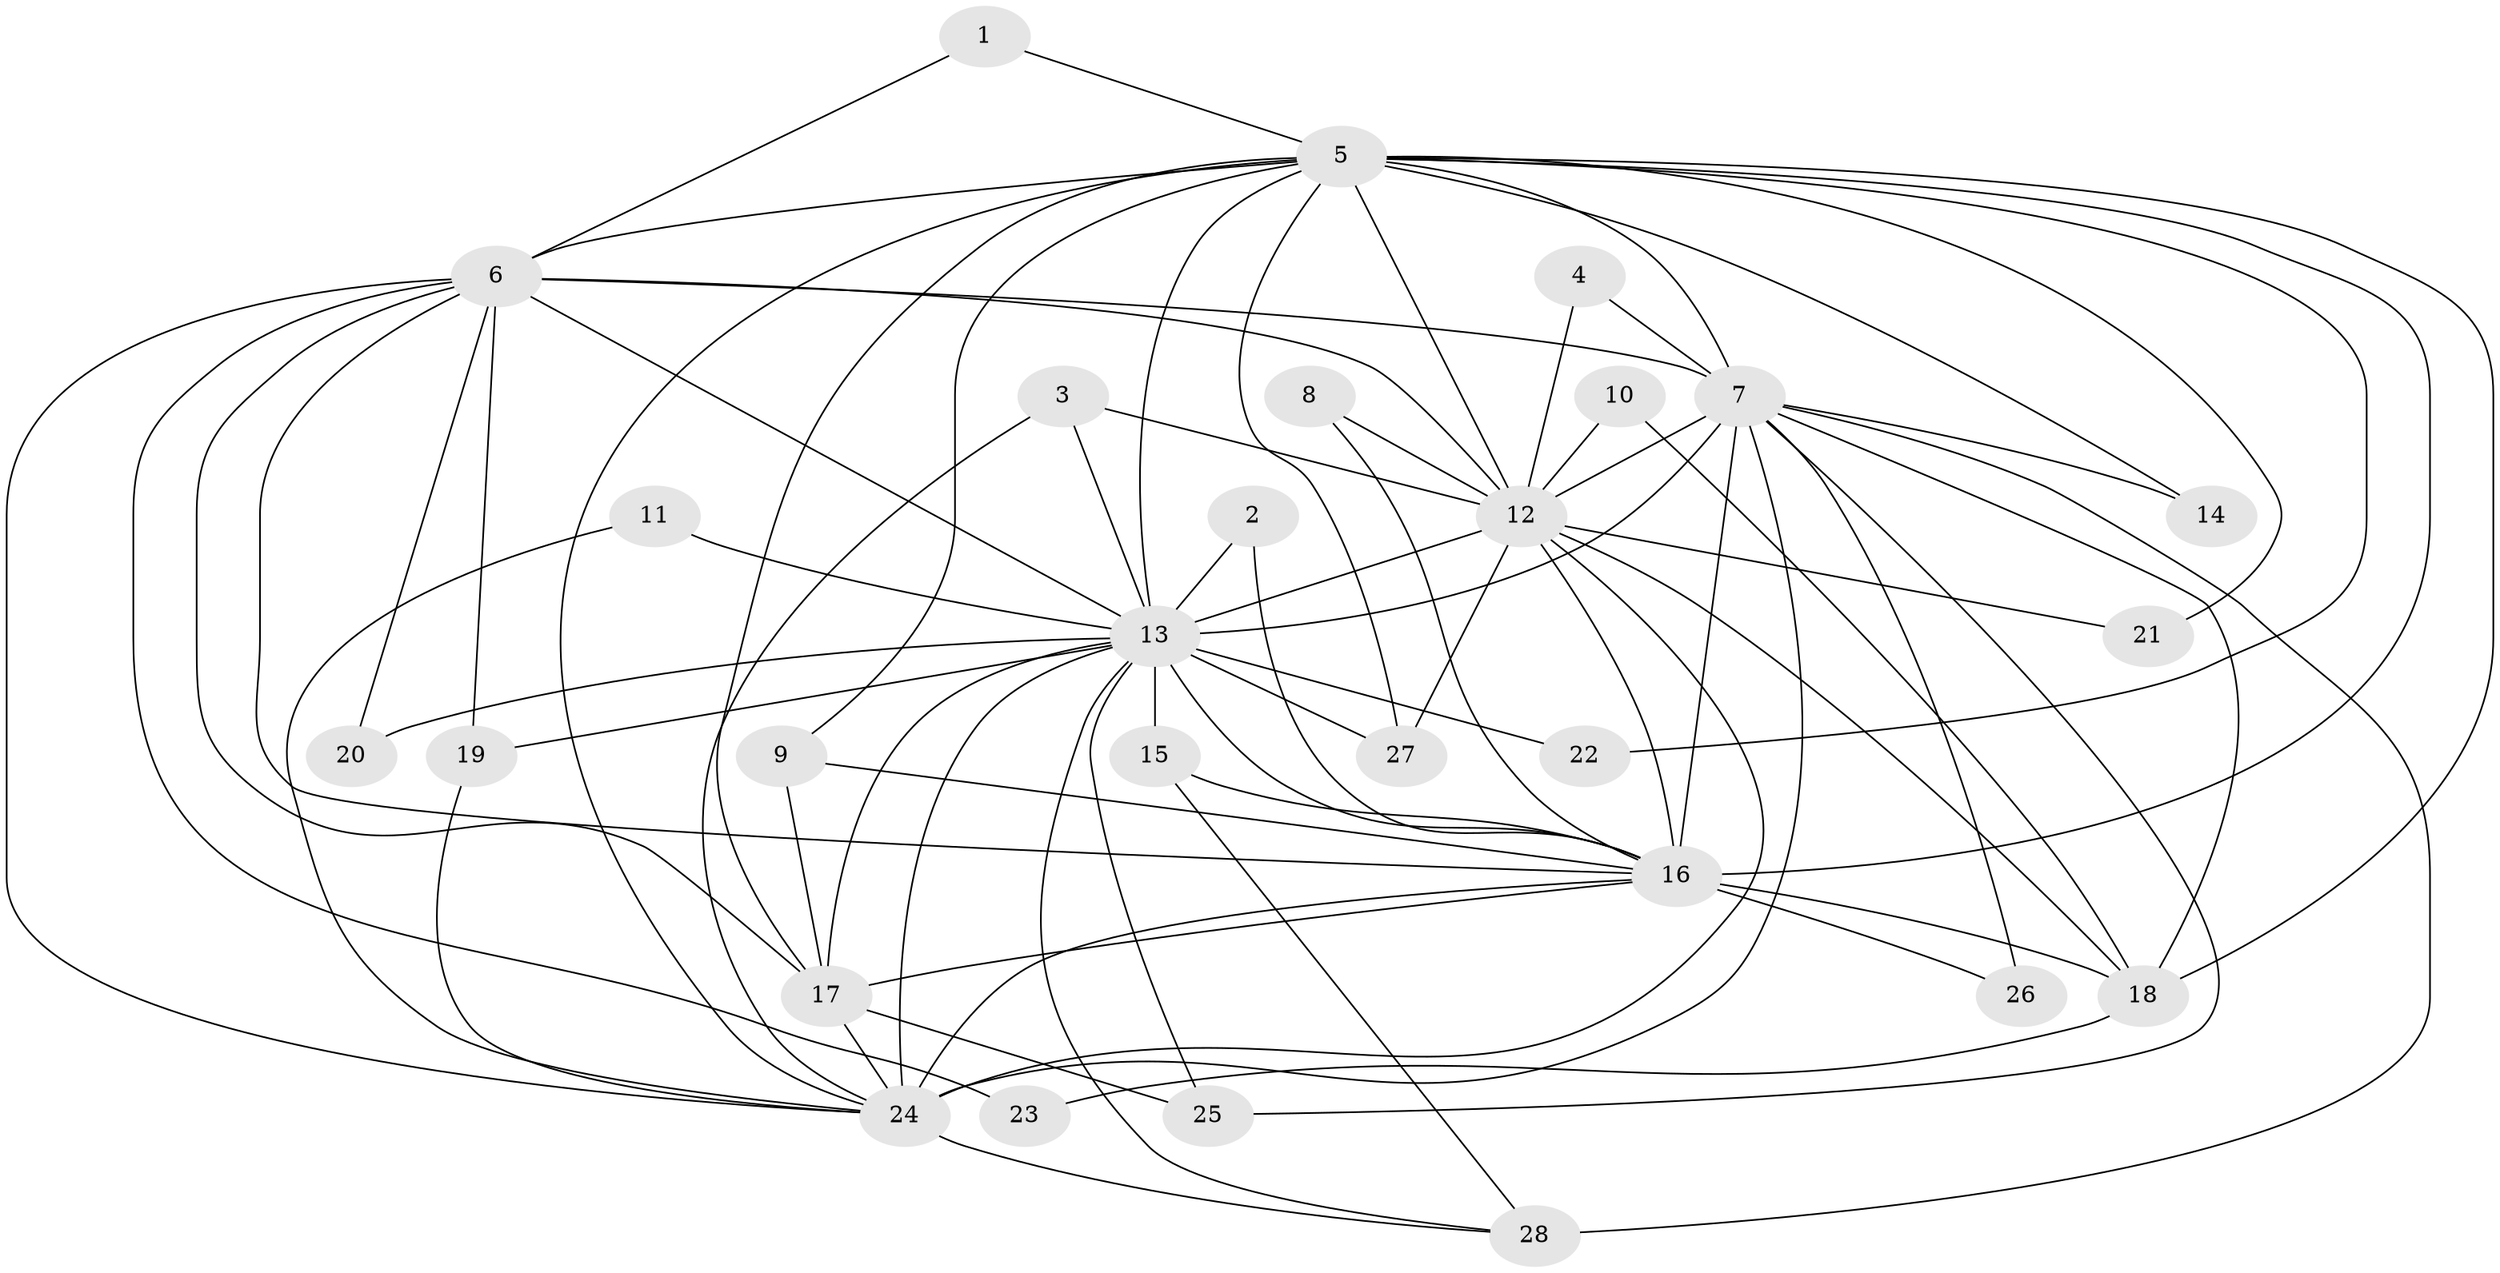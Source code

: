 // original degree distribution, {12: 0.01818181818181818, 20: 0.01818181818181818, 15: 0.03636363636363636, 16: 0.01818181818181818, 9: 0.01818181818181818, 13: 0.01818181818181818, 14: 0.01818181818181818, 22: 0.01818181818181818, 18: 0.01818181818181818, 3: 0.23636363636363636, 2: 0.509090909090909, 6: 0.03636363636363636, 4: 0.01818181818181818, 5: 0.01818181818181818}
// Generated by graph-tools (version 1.1) at 2025/49/03/09/25 03:49:32]
// undirected, 28 vertices, 75 edges
graph export_dot {
graph [start="1"]
  node [color=gray90,style=filled];
  1;
  2;
  3;
  4;
  5;
  6;
  7;
  8;
  9;
  10;
  11;
  12;
  13;
  14;
  15;
  16;
  17;
  18;
  19;
  20;
  21;
  22;
  23;
  24;
  25;
  26;
  27;
  28;
  1 -- 5 [weight=1.0];
  1 -- 6 [weight=1.0];
  2 -- 13 [weight=1.0];
  2 -- 16 [weight=1.0];
  3 -- 12 [weight=1.0];
  3 -- 13 [weight=1.0];
  3 -- 24 [weight=1.0];
  4 -- 7 [weight=1.0];
  4 -- 12 [weight=1.0];
  5 -- 6 [weight=2.0];
  5 -- 7 [weight=3.0];
  5 -- 9 [weight=1.0];
  5 -- 12 [weight=1.0];
  5 -- 13 [weight=1.0];
  5 -- 14 [weight=1.0];
  5 -- 16 [weight=2.0];
  5 -- 17 [weight=2.0];
  5 -- 18 [weight=1.0];
  5 -- 21 [weight=1.0];
  5 -- 22 [weight=1.0];
  5 -- 24 [weight=2.0];
  5 -- 27 [weight=1.0];
  6 -- 7 [weight=3.0];
  6 -- 12 [weight=1.0];
  6 -- 13 [weight=1.0];
  6 -- 16 [weight=2.0];
  6 -- 17 [weight=1.0];
  6 -- 19 [weight=1.0];
  6 -- 20 [weight=1.0];
  6 -- 23 [weight=1.0];
  6 -- 24 [weight=1.0];
  7 -- 12 [weight=3.0];
  7 -- 13 [weight=3.0];
  7 -- 14 [weight=1.0];
  7 -- 16 [weight=6.0];
  7 -- 18 [weight=1.0];
  7 -- 24 [weight=3.0];
  7 -- 25 [weight=1.0];
  7 -- 26 [weight=2.0];
  7 -- 28 [weight=1.0];
  8 -- 12 [weight=1.0];
  8 -- 16 [weight=1.0];
  9 -- 16 [weight=1.0];
  9 -- 17 [weight=1.0];
  10 -- 12 [weight=1.0];
  10 -- 18 [weight=1.0];
  11 -- 13 [weight=1.0];
  11 -- 24 [weight=1.0];
  12 -- 13 [weight=2.0];
  12 -- 16 [weight=3.0];
  12 -- 18 [weight=1.0];
  12 -- 21 [weight=1.0];
  12 -- 24 [weight=1.0];
  12 -- 27 [weight=1.0];
  13 -- 15 [weight=1.0];
  13 -- 16 [weight=2.0];
  13 -- 17 [weight=1.0];
  13 -- 19 [weight=1.0];
  13 -- 20 [weight=2.0];
  13 -- 22 [weight=1.0];
  13 -- 24 [weight=1.0];
  13 -- 25 [weight=1.0];
  13 -- 27 [weight=1.0];
  13 -- 28 [weight=1.0];
  15 -- 16 [weight=1.0];
  15 -- 28 [weight=1.0];
  16 -- 17 [weight=1.0];
  16 -- 18 [weight=1.0];
  16 -- 24 [weight=2.0];
  16 -- 26 [weight=1.0];
  17 -- 24 [weight=1.0];
  17 -- 25 [weight=1.0];
  18 -- 23 [weight=1.0];
  19 -- 24 [weight=1.0];
  24 -- 28 [weight=1.0];
}
